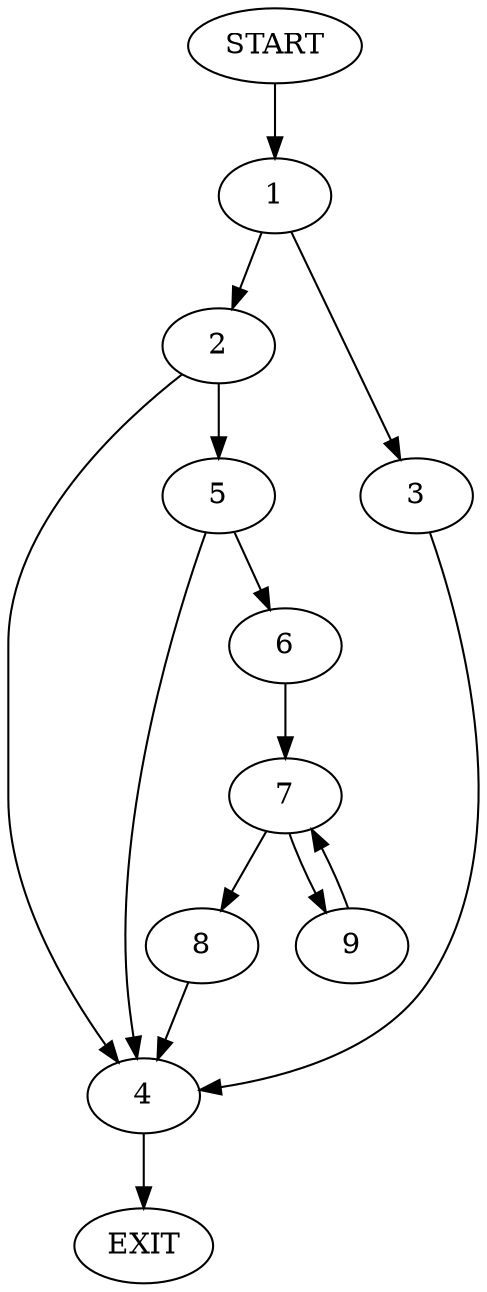 digraph {
0 [label="START"]
10 [label="EXIT"]
0 -> 1
1 -> 2
1 -> 3
3 -> 4
2 -> 5
2 -> 4
4 -> 10
5 -> 6
5 -> 4
6 -> 7
7 -> 8
7 -> 9
8 -> 4
9 -> 7
}
